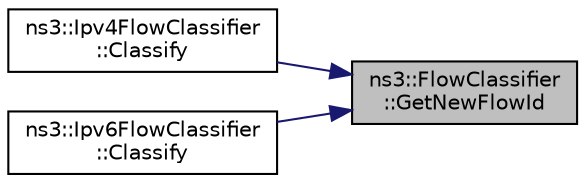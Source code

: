 digraph "ns3::FlowClassifier::GetNewFlowId"
{
 // LATEX_PDF_SIZE
  edge [fontname="Helvetica",fontsize="10",labelfontname="Helvetica",labelfontsize="10"];
  node [fontname="Helvetica",fontsize="10",shape=record];
  rankdir="RL";
  Node1 [label="ns3::FlowClassifier\l::GetNewFlowId",height=0.2,width=0.4,color="black", fillcolor="grey75", style="filled", fontcolor="black",tooltip="Returns a new, unique Flow Identifier."];
  Node1 -> Node2 [dir="back",color="midnightblue",fontsize="10",style="solid",fontname="Helvetica"];
  Node2 [label="ns3::Ipv4FlowClassifier\l::Classify",height=0.2,width=0.4,color="black", fillcolor="white", style="filled",URL="$classns3_1_1_ipv4_flow_classifier.html#ac91b7a15892c52b4361de76eaf8411b7",tooltip="try to classify the packet into flow-id and packet-id"];
  Node1 -> Node3 [dir="back",color="midnightblue",fontsize="10",style="solid",fontname="Helvetica"];
  Node3 [label="ns3::Ipv6FlowClassifier\l::Classify",height=0.2,width=0.4,color="black", fillcolor="white", style="filled",URL="$classns3_1_1_ipv6_flow_classifier.html#ac91b39dfc99ca7190e6b0b8e3d37d7a9",tooltip="try to classify the packet into flow-id and packet-id"];
}
